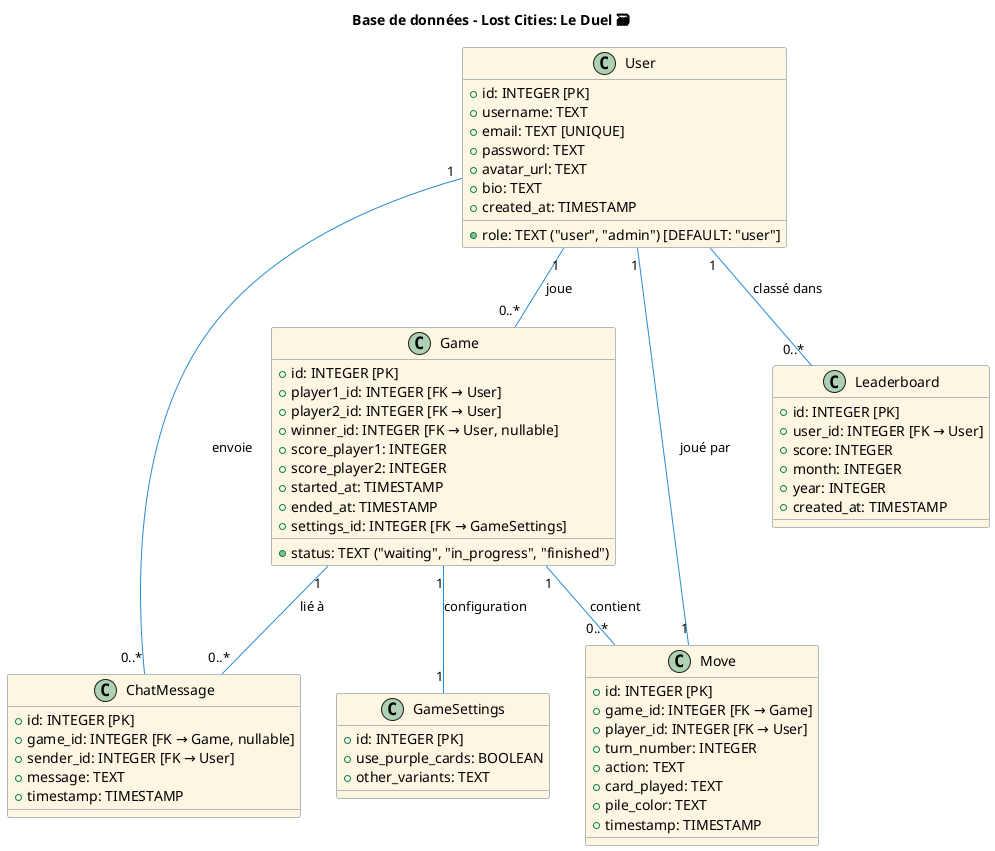 @startuml LostCities UML
title Base de données - Lost Cities: Le Duel 🗃️

skinparam class {
  BackgroundColor #FDF6E3
  ArrowColor #268BD2
  BorderColor #657B83
  FontName "Segoe UI"
}

'-------------------------------
class User {
  +id: INTEGER [PK]
  +username: TEXT
  +email: TEXT [UNIQUE]
  +password: TEXT
  +avatar_url: TEXT
  +bio: TEXT
  +created_at: TIMESTAMP
  +role: TEXT ("user", "admin") [DEFAULT: "user"]
}

class Game {
  +id: INTEGER [PK]
  +player1_id: INTEGER [FK → User]
  +player2_id: INTEGER [FK → User]
  +status: TEXT ("waiting", "in_progress", "finished")
  +winner_id: INTEGER [FK → User, nullable]
  +score_player1: INTEGER
  +score_player2: INTEGER
  +started_at: TIMESTAMP
  +ended_at: TIMESTAMP
  +settings_id: INTEGER [FK → GameSettings]
}

class GameSettings {
  +id: INTEGER [PK]
  +use_purple_cards: BOOLEAN
  +other_variants: TEXT
}

class Move {
  +id: INTEGER [PK]
  +game_id: INTEGER [FK → Game]
  +player_id: INTEGER [FK → User]
  +turn_number: INTEGER
  +action: TEXT
  +card_played: TEXT
  +pile_color: TEXT
  +timestamp: TIMESTAMP
}

class ChatMessage {
  +id: INTEGER [PK]
  +game_id: INTEGER [FK → Game, nullable]
  +sender_id: INTEGER [FK → User]
  +message: TEXT
  +timestamp: TIMESTAMP
}

class Leaderboard {
  +id: INTEGER [PK]
  +user_id: INTEGER [FK → User]
  +score: INTEGER
  +month: INTEGER 
  +year: INTEGER
  +created_at: TIMESTAMP
}

'-------------------------------
User "1" -- "0..*" Game : joue
Game "1" -- "0..*" Move : contient
Game "1" -- "0..*" ChatMessage : lié à
User "1" -- "0..*" ChatMessage : envoie
User "1" -- "0..*" Leaderboard : classé dans
Game "1" -- "1" GameSettings : configuration
Move "1" -- "1" User : joué par

@enduml
